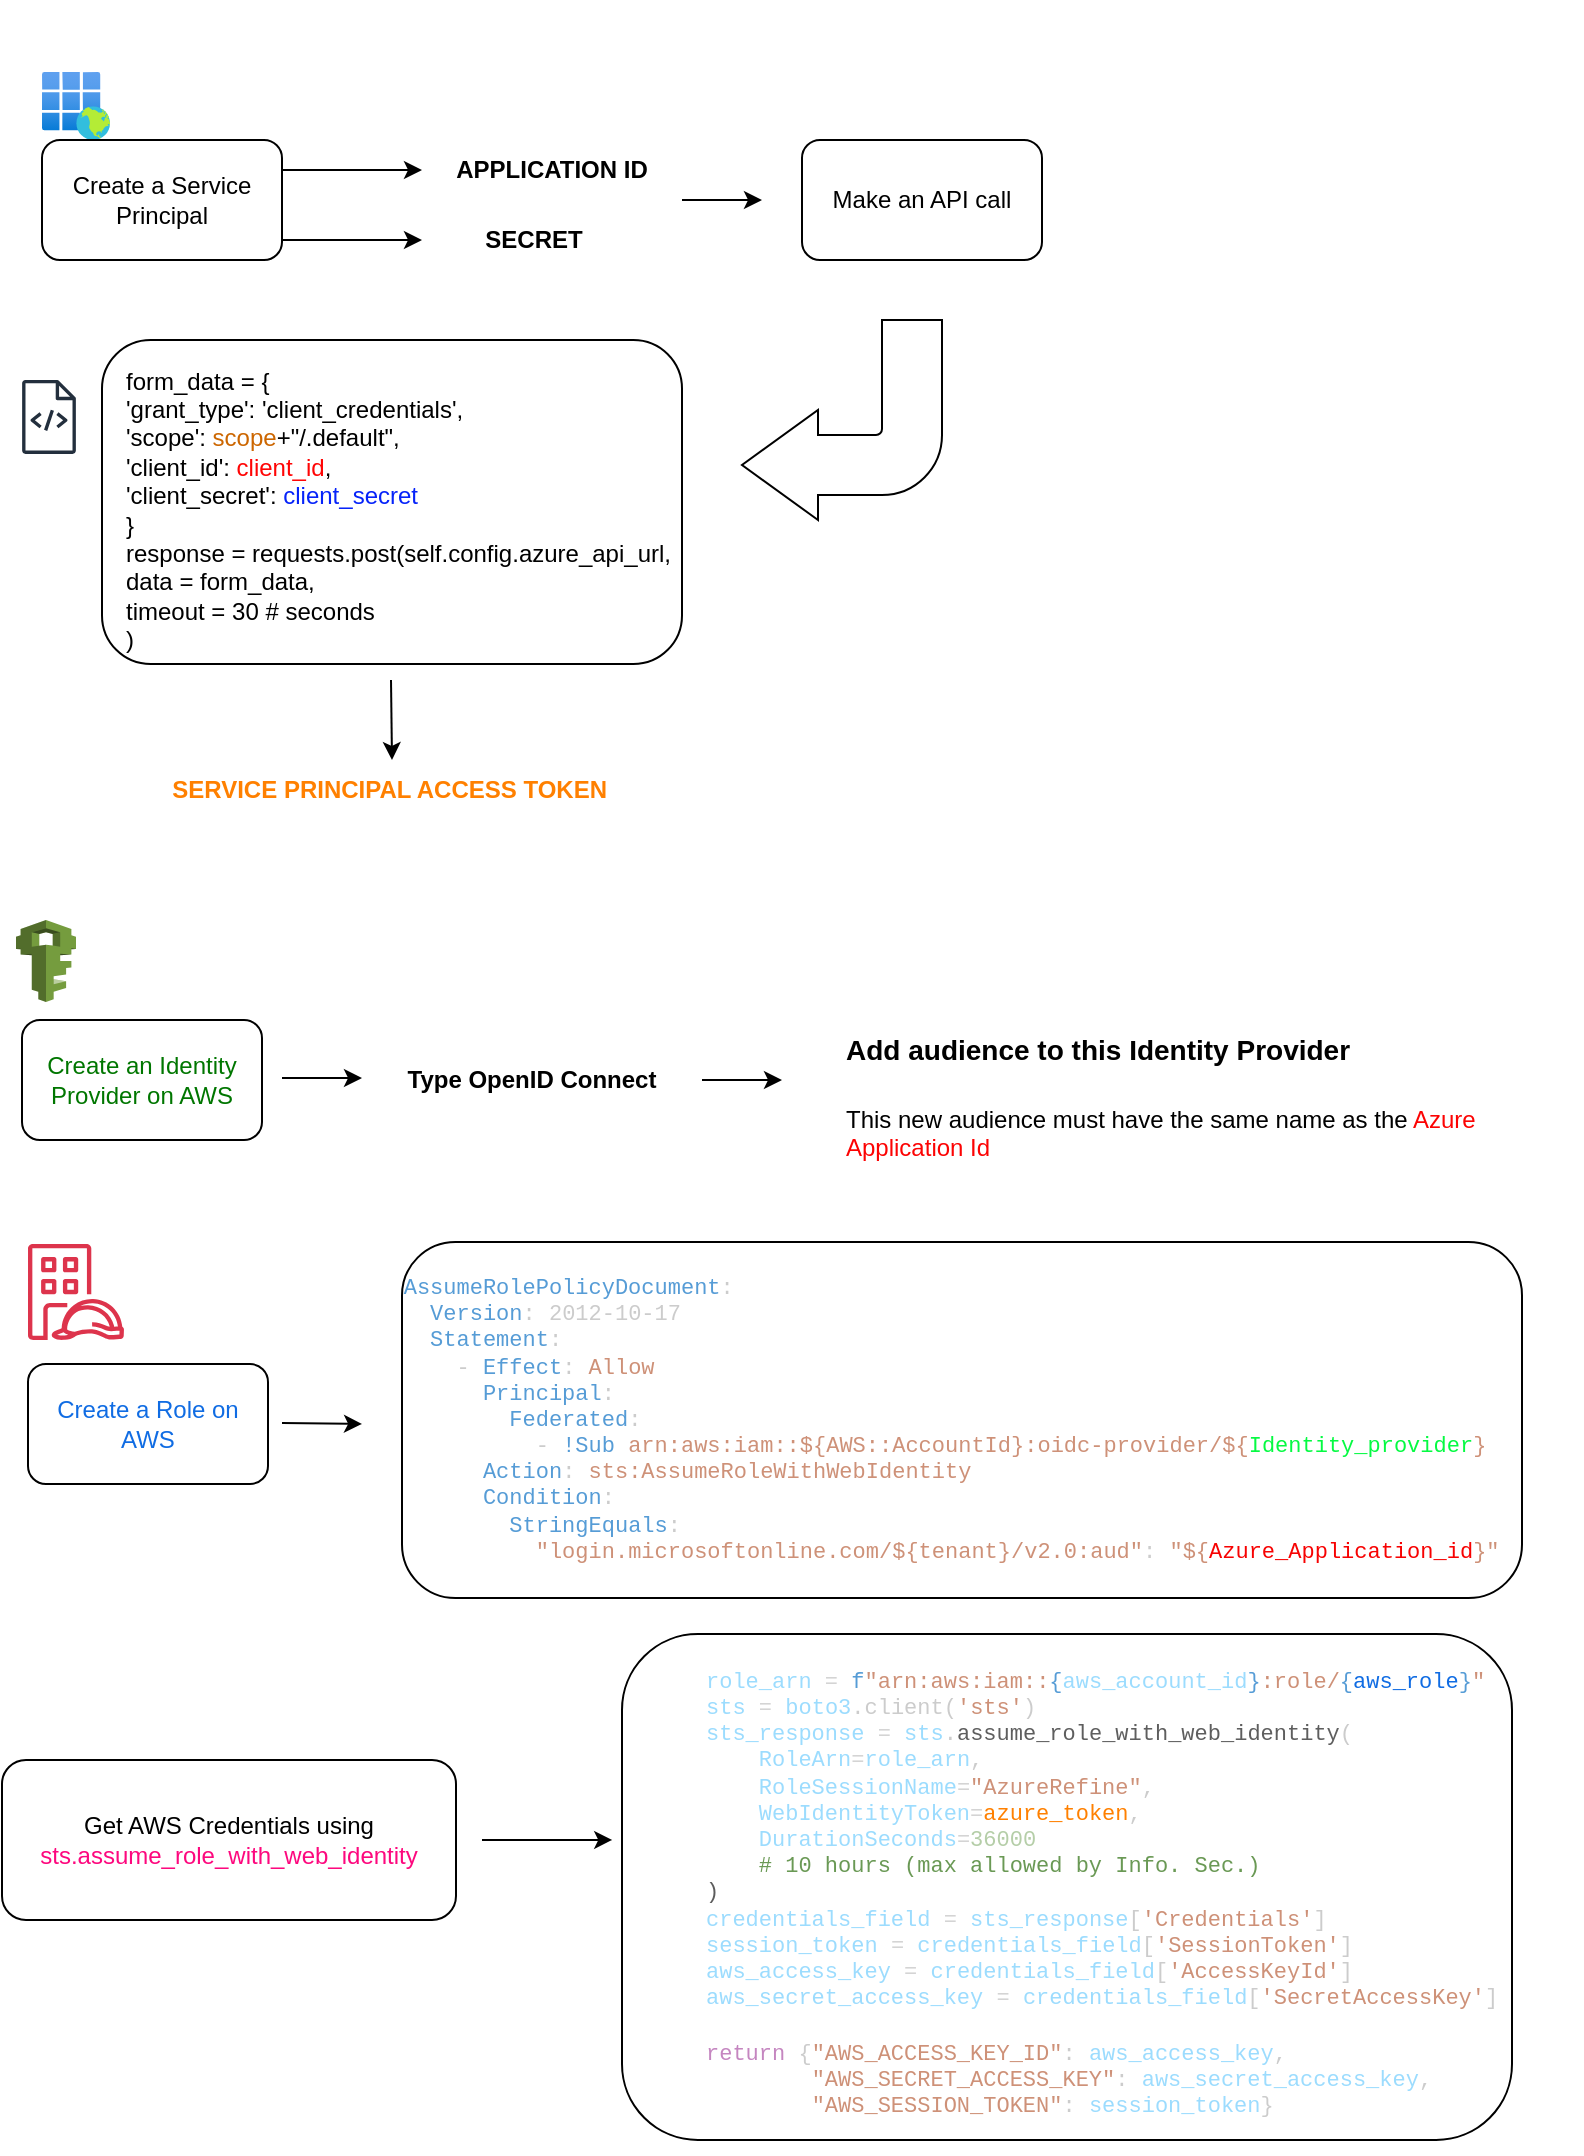 <mxfile version="24.7.17">
  <diagram name="Page-1" id="rgw7u6xFR-ZV7shGWzve">
    <mxGraphModel dx="1048" dy="609" grid="1" gridSize="10" guides="1" tooltips="1" connect="1" arrows="1" fold="1" page="1" pageScale="1" pageWidth="850" pageHeight="1100" math="0" shadow="0">
      <root>
        <mxCell id="0" />
        <mxCell id="1" parent="0" />
        <mxCell id="-ZoH8AaSv6jImLgKxDBK-58" value="" style="rounded=1;whiteSpace=wrap;html=1;" vertex="1" parent="1">
          <mxGeometry x="350" y="827" width="445" height="253" as="geometry" />
        </mxCell>
        <mxCell id="-ZoH8AaSv6jImLgKxDBK-57" value="" style="rounded=1;whiteSpace=wrap;html=1;" vertex="1" parent="1">
          <mxGeometry x="240" y="631" width="560" height="178" as="geometry" />
        </mxCell>
        <mxCell id="-ZoH8AaSv6jImLgKxDBK-38" value="&lt;div style=&quot;color: rgb(204, 204, 204); font-family: Consolas, &amp;quot;Courier New&amp;quot;, monospace; text-align: left; white-space: pre; font-size: 11px;&quot;&gt;&lt;font style=&quot;font-size: 11px;&quot;&gt;&amp;nbsp; &amp;nbsp; &amp;nbsp; &lt;span style=&quot;color: rgb(86, 156, 214);&quot;&gt;AssumeRolePolicyDocument&lt;/span&gt;:&lt;/font&gt;&lt;/div&gt;&lt;div style=&quot;color: rgb(204, 204, 204); font-family: Consolas, &amp;quot;Courier New&amp;quot;, monospace; text-align: left; white-space: pre; font-size: 11px;&quot;&gt;&lt;font style=&quot;font-size: 11px;&quot;&gt;&amp;nbsp; &amp;nbsp; &amp;nbsp; &amp;nbsp; &lt;span style=&quot;color: rgb(86, 156, 214);&quot;&gt;Version&lt;/span&gt;: 2012-10-17&lt;/font&gt;&lt;/div&gt;&lt;div style=&quot;color: rgb(204, 204, 204); font-family: Consolas, &amp;quot;Courier New&amp;quot;, monospace; text-align: left; white-space: pre; font-size: 11px;&quot;&gt;&lt;font style=&quot;font-size: 11px;&quot;&gt;&amp;nbsp; &amp;nbsp; &amp;nbsp; &amp;nbsp; &lt;span style=&quot;color: rgb(86, 156, 214);&quot;&gt;Statement&lt;/span&gt;:&lt;/font&gt;&lt;/div&gt;&lt;div style=&quot;color: rgb(204, 204, 204); font-family: Consolas, &amp;quot;Courier New&amp;quot;, monospace; text-align: left; white-space: pre; font-size: 11px;&quot;&gt;&lt;font style=&quot;font-size: 11px;&quot;&gt;&amp;nbsp; &amp;nbsp; &amp;nbsp; &amp;nbsp; &amp;nbsp; - &lt;span style=&quot;color: rgb(86, 156, 214);&quot;&gt;Effect&lt;/span&gt;: &lt;span style=&quot;color: rgb(206, 145, 120);&quot;&gt;Allow&lt;/span&gt;&lt;/font&gt;&lt;/div&gt;&lt;div style=&quot;color: rgb(204, 204, 204); font-family: Consolas, &amp;quot;Courier New&amp;quot;, monospace; text-align: left; white-space: pre; font-size: 11px;&quot;&gt;&lt;font style=&quot;font-size: 11px;&quot;&gt;&amp;nbsp; &amp;nbsp; &amp;nbsp; &amp;nbsp; &amp;nbsp; &amp;nbsp; &lt;span style=&quot;color: rgb(86, 156, 214);&quot;&gt;Principal&lt;/span&gt;:&lt;/font&gt;&lt;/div&gt;&lt;div style=&quot;color: rgb(204, 204, 204); font-family: Consolas, &amp;quot;Courier New&amp;quot;, monospace; text-align: left; white-space: pre; font-size: 11px;&quot;&gt;&lt;font style=&quot;font-size: 11px;&quot;&gt;&amp;nbsp; &amp;nbsp; &amp;nbsp; &amp;nbsp; &amp;nbsp; &amp;nbsp; &amp;nbsp; &lt;span style=&quot;color: rgb(86, 156, 214);&quot;&gt;Federated&lt;/span&gt;:&lt;/font&gt;&lt;/div&gt;&lt;div style=&quot;font-family: Consolas, &amp;quot;Courier New&amp;quot;, monospace; text-align: left; white-space: pre; font-size: 11px;&quot;&gt;&lt;font style=&quot;font-size: 11px;&quot;&gt;&lt;font color=&quot;#cccccc&quot;&gt;&amp;nbsp; &amp;nbsp; &amp;nbsp; &amp;nbsp; &amp;nbsp; &amp;nbsp; &amp;nbsp; &amp;nbsp; - &lt;/font&gt;&lt;span style=&quot;color: rgb(86, 156, 214);&quot;&gt;!Sub&lt;/span&gt;&lt;font color=&quot;#cccccc&quot;&gt; &lt;/font&gt;&lt;span style=&quot;color: rgb(206, 145, 120);&quot;&gt;arn:aws:iam::${AWS::AccountId}:oidc-provider/${&lt;/span&gt;&lt;font color=&quot;#05fa42&quot;&gt;Identity_provider&lt;/font&gt;&lt;span style=&quot;color: rgb(206, 145, 120);&quot;&gt;}&lt;/span&gt;&lt;/font&gt;&lt;/div&gt;&lt;div style=&quot;color: rgb(204, 204, 204); font-family: Consolas, &amp;quot;Courier New&amp;quot;, monospace; text-align: left; white-space: pre; font-size: 11px;&quot;&gt;&lt;font style=&quot;font-size: 11px;&quot;&gt;&amp;nbsp; &amp;nbsp; &amp;nbsp; &amp;nbsp; &amp;nbsp; &amp;nbsp; &lt;span style=&quot;color: rgb(86, 156, 214);&quot;&gt;Action&lt;/span&gt;: &lt;span style=&quot;color: rgb(206, 145, 120);&quot;&gt;sts:AssumeRoleWithWebIdentity&lt;/span&gt;&lt;/font&gt;&lt;/div&gt;&lt;div style=&quot;color: rgb(204, 204, 204); font-family: Consolas, &amp;quot;Courier New&amp;quot;, monospace; text-align: left; white-space: pre; font-size: 11px;&quot;&gt;&lt;font style=&quot;font-size: 11px;&quot;&gt;&amp;nbsp; &amp;nbsp; &amp;nbsp; &amp;nbsp; &amp;nbsp; &amp;nbsp; &lt;span style=&quot;color: rgb(86, 156, 214);&quot;&gt;Condition&lt;/span&gt;:&lt;/font&gt;&lt;/div&gt;&lt;div style=&quot;color: rgb(204, 204, 204); font-family: Consolas, &amp;quot;Courier New&amp;quot;, monospace; text-align: left; white-space: pre; font-size: 11px;&quot;&gt;&lt;font style=&quot;font-size: 11px;&quot;&gt;&amp;nbsp; &amp;nbsp; &amp;nbsp; &amp;nbsp; &amp;nbsp; &amp;nbsp; &amp;nbsp; &lt;span style=&quot;color: rgb(86, 156, 214);&quot;&gt;StringEquals&lt;/span&gt;:&lt;/font&gt;&lt;/div&gt;&lt;div style=&quot;font-family: Consolas, &amp;quot;Courier New&amp;quot;, monospace; text-align: left; white-space: pre; font-size: 11px;&quot;&gt;&lt;font style=&quot;font-size: 11px;&quot;&gt;&lt;font color=&quot;#cccccc&quot;&gt;&amp;nbsp; &amp;nbsp; &amp;nbsp; &amp;nbsp; &amp;nbsp; &amp;nbsp; &amp;nbsp; &amp;nbsp; &lt;/font&gt;&lt;span style=&quot;color: rgb(206, 145, 120);&quot;&gt;&quot;login.microsoftonline.com/${tenant}/v2.0:aud&quot;&lt;/span&gt;&lt;font color=&quot;#cccccc&quot;&gt;: &lt;/font&gt;&lt;span style=&quot;color: rgb(206, 145, 120);&quot;&gt;&quot;${&lt;/span&gt;&lt;font color=&quot;#f70202&quot;&gt;Azure_Application_id&lt;/font&gt;&lt;span style=&quot;color: rgb(206, 145, 120);&quot;&gt;}&quot;&lt;/span&gt;&lt;/font&gt;&lt;/div&gt;" style="text;html=1;align=center;verticalAlign=middle;whiteSpace=wrap;rounded=0;" vertex="1" parent="1">
          <mxGeometry x="190" y="615" width="610" height="210" as="geometry" />
        </mxCell>
        <mxCell id="-ZoH8AaSv6jImLgKxDBK-23" value="" style="rounded=1;whiteSpace=wrap;html=1;" vertex="1" parent="1">
          <mxGeometry x="90" y="180" width="290" height="162" as="geometry" />
        </mxCell>
        <mxCell id="-ZoH8AaSv6jImLgKxDBK-1" value="" style="image;aspect=fixed;html=1;points=[];align=center;fontSize=12;image=img/lib/azure2/identity/Enterprise_Applications.svg;" vertex="1" parent="1">
          <mxGeometry x="60" y="46" width="34" height="34" as="geometry" />
        </mxCell>
        <mxCell id="-ZoH8AaSv6jImLgKxDBK-2" value="Create a Service Principal" style="rounded=1;whiteSpace=wrap;html=1;" vertex="1" parent="1">
          <mxGeometry x="60" y="80" width="120" height="60" as="geometry" />
        </mxCell>
        <mxCell id="-ZoH8AaSv6jImLgKxDBK-4" value="" style="endArrow=classic;html=1;rounded=0;exitX=1;exitY=0.25;exitDx=0;exitDy=0;" edge="1" parent="1" source="-ZoH8AaSv6jImLgKxDBK-2">
          <mxGeometry width="50" height="50" relative="1" as="geometry">
            <mxPoint x="380" y="270" as="sourcePoint" />
            <mxPoint x="250" y="95" as="targetPoint" />
          </mxGeometry>
        </mxCell>
        <mxCell id="-ZoH8AaSv6jImLgKxDBK-5" value="" style="endArrow=classic;html=1;rounded=0;exitX=1;exitY=0.25;exitDx=0;exitDy=0;" edge="1" parent="1">
          <mxGeometry width="50" height="50" relative="1" as="geometry">
            <mxPoint x="180" y="130" as="sourcePoint" />
            <mxPoint x="250" y="130" as="targetPoint" />
          </mxGeometry>
        </mxCell>
        <mxCell id="-ZoH8AaSv6jImLgKxDBK-7" value="&lt;b&gt;APPLICATION ID&lt;/b&gt;" style="text;html=1;align=center;verticalAlign=middle;whiteSpace=wrap;rounded=0;" vertex="1" parent="1">
          <mxGeometry x="250" y="80" width="130" height="30" as="geometry" />
        </mxCell>
        <mxCell id="-ZoH8AaSv6jImLgKxDBK-8" value="&lt;b&gt;SECRET&lt;/b&gt;" style="text;html=1;align=center;verticalAlign=middle;whiteSpace=wrap;rounded=0;" vertex="1" parent="1">
          <mxGeometry x="241" y="115" width="130" height="30" as="geometry" />
        </mxCell>
        <mxCell id="-ZoH8AaSv6jImLgKxDBK-19" value="" style="sketch=0;outlineConnect=0;fontColor=#232F3E;gradientColor=none;fillColor=#232F3D;strokeColor=none;dashed=0;verticalLabelPosition=bottom;verticalAlign=top;align=center;html=1;fontSize=12;fontStyle=0;aspect=fixed;pointerEvents=1;shape=mxgraph.aws4.source_code;" vertex="1" parent="1">
          <mxGeometry x="50" y="200" width="27" height="36.95" as="geometry" />
        </mxCell>
        <mxCell id="-ZoH8AaSv6jImLgKxDBK-21" value="form_data = {&lt;br&gt;                &#39;grant_type&#39;: &#39;client_credentials&#39;,&lt;br&gt;                &#39;scope&#39;: &lt;font color=&quot;#cc6600&quot;&gt;scope&lt;/font&gt;+&quot;/.default&quot;,&lt;br&gt;                &#39;client_id&#39;: &lt;font color=&quot;#ff0505&quot;&gt;client_id&lt;/font&gt;,&lt;br&gt;                &#39;client_secret&#39;: &lt;font color=&quot;#0623f9&quot;&gt;client_secret&lt;/font&gt;&lt;br&gt;            }&lt;br&gt;            response = requests.post(self.config.azure_api_url,&lt;br&gt;                data = form_data,&lt;br&gt;                timeout = 30 # seconds&lt;br&gt;            )" style="text;html=1;align=left;verticalAlign=middle;whiteSpace=wrap;rounded=0;" vertex="1" parent="1">
          <mxGeometry x="100" y="180" width="280" height="170" as="geometry" />
        </mxCell>
        <mxCell id="-ZoH8AaSv6jImLgKxDBK-24" value="" style="html=1;shadow=0;dashed=0;align=center;verticalAlign=middle;shape=mxgraph.arrows2.bendArrow;dy=15;dx=38;notch=0;arrowHead=55;rounded=1;rotation=-180;" vertex="1" parent="1">
          <mxGeometry x="410" y="170" width="100" height="100" as="geometry" />
        </mxCell>
        <mxCell id="-ZoH8AaSv6jImLgKxDBK-25" value="Make an API call" style="rounded=1;whiteSpace=wrap;html=1;" vertex="1" parent="1">
          <mxGeometry x="440" y="80" width="120" height="60" as="geometry" />
        </mxCell>
        <mxCell id="-ZoH8AaSv6jImLgKxDBK-26" value="" style="endArrow=classic;html=1;rounded=0;exitX=1;exitY=1;exitDx=0;exitDy=0;" edge="1" parent="1" source="-ZoH8AaSv6jImLgKxDBK-7">
          <mxGeometry width="50" height="50" relative="1" as="geometry">
            <mxPoint x="360" y="150" as="sourcePoint" />
            <mxPoint x="420" y="110" as="targetPoint" />
          </mxGeometry>
        </mxCell>
        <mxCell id="-ZoH8AaSv6jImLgKxDBK-28" value="" style="endArrow=classic;html=1;rounded=0;" edge="1" parent="1">
          <mxGeometry width="50" height="50" relative="1" as="geometry">
            <mxPoint x="234.5" y="350" as="sourcePoint" />
            <mxPoint x="235" y="390" as="targetPoint" />
          </mxGeometry>
        </mxCell>
        <mxCell id="-ZoH8AaSv6jImLgKxDBK-30" value="&lt;b&gt;&lt;font color=&quot;#ff8000&quot;&gt;SERVICE PRINCIPAL ACCESS TOKEN&amp;nbsp;&lt;/font&gt;&lt;/b&gt;" style="text;html=1;align=center;verticalAlign=middle;whiteSpace=wrap;rounded=0;" vertex="1" parent="1">
          <mxGeometry x="112.5" y="390" width="245" height="30" as="geometry" />
        </mxCell>
        <mxCell id="-ZoH8AaSv6jImLgKxDBK-32" value="" style="shape=image;verticalLabelPosition=bottom;labelBackgroundColor=default;verticalAlign=top;aspect=fixed;imageAspect=0;image=https://swimburger.net/media/ppnn3pcl/azure.png;" vertex="1" parent="1">
          <mxGeometry x="690" y="10" width="60" height="60" as="geometry" />
        </mxCell>
        <mxCell id="-ZoH8AaSv6jImLgKxDBK-33" value="" style="sketch=0;outlineConnect=0;fontColor=#232F3E;gradientColor=none;fillColor=#DD344C;strokeColor=none;dashed=0;verticalLabelPosition=bottom;verticalAlign=top;align=center;html=1;fontSize=12;fontStyle=0;aspect=fixed;pointerEvents=1;shape=mxgraph.aws4.identity_access_management_iam_roles_anywhere;" vertex="1" parent="1">
          <mxGeometry x="53" y="632" width="48" height="48" as="geometry" />
        </mxCell>
        <mxCell id="-ZoH8AaSv6jImLgKxDBK-34" value="&lt;font color=&quot;#106ce3&quot;&gt;Create a Role on AWS&lt;/font&gt;" style="rounded=1;whiteSpace=wrap;html=1;" vertex="1" parent="1">
          <mxGeometry x="53" y="692" width="120" height="60" as="geometry" />
        </mxCell>
        <mxCell id="-ZoH8AaSv6jImLgKxDBK-35" value="" style="endArrow=classic;html=1;rounded=0;exitX=1;exitY=0.25;exitDx=0;exitDy=0;" edge="1" parent="1">
          <mxGeometry width="50" height="50" relative="1" as="geometry">
            <mxPoint x="180" y="721.52" as="sourcePoint" />
            <mxPoint x="220" y="722" as="targetPoint" />
          </mxGeometry>
        </mxCell>
        <mxCell id="-ZoH8AaSv6jImLgKxDBK-41" value="&lt;font color=&quot;#007600&quot;&gt;Create an Identity Provider on AWS&lt;/font&gt;" style="rounded=1;whiteSpace=wrap;html=1;" vertex="1" parent="1">
          <mxGeometry x="50" y="520" width="120" height="60" as="geometry" />
        </mxCell>
        <mxCell id="-ZoH8AaSv6jImLgKxDBK-42" value="" style="outlineConnect=0;dashed=0;verticalLabelPosition=bottom;verticalAlign=top;align=center;html=1;shape=mxgraph.aws3.iam;fillColor=#759C3E;gradientColor=none;" vertex="1" parent="1">
          <mxGeometry x="47" y="470" width="30" height="41" as="geometry" />
        </mxCell>
        <mxCell id="-ZoH8AaSv6jImLgKxDBK-45" value="" style="endArrow=classic;html=1;rounded=0;exitX=1;exitY=1;exitDx=0;exitDy=0;" edge="1" parent="1">
          <mxGeometry width="50" height="50" relative="1" as="geometry">
            <mxPoint x="180" y="549" as="sourcePoint" />
            <mxPoint x="220" y="549" as="targetPoint" />
          </mxGeometry>
        </mxCell>
        <mxCell id="-ZoH8AaSv6jImLgKxDBK-46" value="&lt;b&gt;Type OpenID Connect&lt;/b&gt;" style="text;html=1;align=center;verticalAlign=middle;whiteSpace=wrap;rounded=0;" vertex="1" parent="1">
          <mxGeometry x="230" y="535" width="150" height="30" as="geometry" />
        </mxCell>
        <mxCell id="-ZoH8AaSv6jImLgKxDBK-47" value="" style="endArrow=classic;html=1;rounded=0;exitX=1;exitY=1;exitDx=0;exitDy=0;" edge="1" parent="1">
          <mxGeometry width="50" height="50" relative="1" as="geometry">
            <mxPoint x="390" y="550" as="sourcePoint" />
            <mxPoint x="430" y="550" as="targetPoint" />
          </mxGeometry>
        </mxCell>
        <mxCell id="-ZoH8AaSv6jImLgKxDBK-49" value="&lt;h1 style=&quot;margin-top: 0px;&quot;&gt;&lt;font style=&quot;font-size: 14px;&quot;&gt;Add audience to this Identity Provider&lt;/font&gt;&lt;br&gt;&lt;/h1&gt;&lt;p&gt;This new audience must have the same name as the &lt;font color=&quot;#fc0303&quot;&gt;Azure Application Id&lt;/font&gt;&lt;br&gt;&lt;/p&gt;" style="text;html=1;whiteSpace=wrap;overflow=hidden;rounded=0;" vertex="1" parent="1">
          <mxGeometry x="460" y="511" width="360" height="120" as="geometry" />
        </mxCell>
        <mxCell id="-ZoH8AaSv6jImLgKxDBK-50" value="" style="shape=image;verticalLabelPosition=bottom;labelBackgroundColor=default;verticalAlign=top;aspect=fixed;imageAspect=0;image=https://www.pngplay.com/wp-content/uploads/3/Amazon-Web-Services-AWS-Logo-Transparent-PNG.png;" vertex="1" parent="1">
          <mxGeometry x="645" y="380" width="120" height="72" as="geometry" />
        </mxCell>
        <mxCell id="-ZoH8AaSv6jImLgKxDBK-51" value="&lt;div style=&quot;&quot;&gt;&lt;span style=&quot;background-color: initial;&quot;&gt;Get AWS Credentials using &lt;font color=&quot;#fd087e&quot;&gt;sts.assume_role_with_web_identity&lt;/font&gt;&lt;/span&gt;&lt;/div&gt;" style="rounded=1;whiteSpace=wrap;html=1;align=center;" vertex="1" parent="1">
          <mxGeometry x="40" y="890" width="227" height="80" as="geometry" />
        </mxCell>
        <mxCell id="-ZoH8AaSv6jImLgKxDBK-56" value="&lt;div style=&quot;font-family: Consolas, &amp;quot;Courier New&amp;quot;, monospace; white-space: pre; font-size: 11px;&quot;&gt;&lt;font style=&quot;font-size: 11px;&quot;&gt;&lt;span style=&quot;color: rgb(156, 220, 254);&quot;&gt;role_arn&lt;/span&gt;&lt;font color=&quot;#cccccc&quot;&gt; &lt;/font&gt;&lt;span style=&quot;color: rgb(212, 212, 212);&quot;&gt;=&lt;/span&gt;&lt;font color=&quot;#cccccc&quot;&gt; &lt;/font&gt;&lt;span style=&quot;color: rgb(86, 156, 214);&quot;&gt;f&lt;/span&gt;&lt;span style=&quot;color: rgb(206, 145, 120);&quot;&gt;&quot;arn:aws:iam::&lt;/span&gt;&lt;span style=&quot;color: rgb(86, 156, 214);&quot;&gt;{&lt;/span&gt;&lt;span style=&quot;color: rgb(156, 220, 254);&quot;&gt;aws_account_id&lt;/span&gt;&lt;span style=&quot;color: rgb(86, 156, 214);&quot;&gt;}&lt;/span&gt;&lt;span style=&quot;color: rgb(206, 145, 120);&quot;&gt;:role/&lt;/span&gt;&lt;span style=&quot;color: rgb(86, 156, 214);&quot;&gt;{&lt;/span&gt;&lt;font color=&quot;#106ce3&quot;&gt;aws_role&lt;/font&gt;&lt;span style=&quot;color: rgb(86, 156, 214);&quot;&gt;}&lt;/span&gt;&lt;span style=&quot;color: rgb(206, 145, 120);&quot;&gt;&quot;&lt;/span&gt;&lt;/font&gt;&lt;/div&gt;&lt;div style=&quot;color: rgb(204, 204, 204); font-family: Consolas, &amp;quot;Courier New&amp;quot;, monospace; white-space: pre; font-size: 11px;&quot;&gt;&lt;font style=&quot;font-size: 11px;&quot;&gt;&lt;span style=&quot;color: rgb(156, 220, 254);&quot;&gt;sts&lt;/span&gt; &lt;span style=&quot;color: rgb(212, 212, 212);&quot;&gt;=&lt;/span&gt; &lt;span style=&quot;color: rgb(156, 220, 254);&quot;&gt;boto3&lt;/span&gt;.client(&lt;span style=&quot;color: rgb(206, 145, 120);&quot;&gt;&#39;sts&#39;&lt;/span&gt;)&lt;/font&gt;&lt;/div&gt;&lt;div style=&quot;font-family: Consolas, &amp;quot;Courier New&amp;quot;, monospace; white-space: pre; font-size: 11px;&quot;&gt;&lt;font style=&quot;font-size: 11px;&quot;&gt;&lt;span style=&quot;color: rgb(156, 220, 254);&quot;&gt;sts_response&lt;/span&gt;&lt;font color=&quot;#cccccc&quot;&gt; &lt;/font&gt;&lt;span style=&quot;color: rgb(212, 212, 212);&quot;&gt;=&lt;/span&gt;&lt;font color=&quot;#cccccc&quot;&gt; &lt;/font&gt;&lt;span style=&quot;color: rgb(156, 220, 254);&quot;&gt;sts&lt;/span&gt;&lt;font color=&quot;#cccccc&quot;&gt;.&lt;/font&gt;&lt;font color=&quot;#5e5e5e&quot;&gt;assume_role_with_web_identity&lt;/font&gt;&lt;font color=&quot;#cccccc&quot;&gt;(&lt;/font&gt;&lt;/font&gt;&lt;/div&gt;&lt;div style=&quot;color: rgb(204, 204, 204); font-family: Consolas, &amp;quot;Courier New&amp;quot;, monospace; white-space: pre; font-size: 11px;&quot;&gt;&lt;font style=&quot;font-size: 11px;&quot;&gt;&amp;nbsp; &amp;nbsp; &lt;span style=&quot;color: rgb(156, 220, 254);&quot;&gt;RoleArn&lt;/span&gt;&lt;span style=&quot;color: rgb(212, 212, 212);&quot;&gt;=&lt;/span&gt;&lt;span style=&quot;color: rgb(156, 220, 254);&quot;&gt;role_arn&lt;/span&gt;,&lt;/font&gt;&lt;/div&gt;&lt;div style=&quot;color: rgb(204, 204, 204); font-family: Consolas, &amp;quot;Courier New&amp;quot;, monospace; white-space: pre; font-size: 11px;&quot;&gt;&lt;font style=&quot;font-size: 11px;&quot;&gt;&amp;nbsp; &amp;nbsp; &lt;span style=&quot;color: rgb(156, 220, 254);&quot;&gt;RoleSessionName&lt;/span&gt;&lt;span style=&quot;color: rgb(212, 212, 212);&quot;&gt;=&lt;/span&gt;&lt;span style=&quot;color: rgb(206, 145, 120);&quot;&gt;&quot;AzureRefine&quot;&lt;/span&gt;,&lt;/font&gt;&lt;/div&gt;&lt;div style=&quot;font-family: Consolas, &amp;quot;Courier New&amp;quot;, monospace; white-space: pre; font-size: 11px;&quot;&gt;&lt;font style=&quot;font-size: 11px;&quot;&gt;&lt;font color=&quot;#cccccc&quot;&gt;&amp;nbsp; &amp;nbsp; &lt;/font&gt;&lt;span style=&quot;color: rgb(156, 220, 254);&quot;&gt;WebIdentityToken&lt;/span&gt;&lt;span style=&quot;color: rgb(212, 212, 212);&quot;&gt;=&lt;/span&gt;&lt;font color=&quot;#ff8000&quot;&gt;azure_token&lt;/font&gt;&lt;font color=&quot;#cccccc&quot;&gt;,&lt;/font&gt;&lt;/font&gt;&lt;/div&gt;&lt;div style=&quot;color: rgb(204, 204, 204); font-family: Consolas, &amp;quot;Courier New&amp;quot;, monospace; white-space: pre; font-size: 11px;&quot;&gt;&lt;font style=&quot;font-size: 11px;&quot;&gt;&amp;nbsp; &amp;nbsp; &lt;span style=&quot;color: rgb(156, 220, 254);&quot;&gt;DurationSeconds&lt;/span&gt;&lt;span style=&quot;color: rgb(212, 212, 212);&quot;&gt;=&lt;/span&gt;&lt;span style=&quot;color: rgb(181, 206, 168);&quot;&gt;36000&lt;/span&gt; &amp;nbsp; &amp;nbsp; &amp;nbsp; &lt;/font&gt;&lt;/div&gt;&lt;div style=&quot;color: rgb(204, 204, 204); font-family: Consolas, &amp;quot;Courier New&amp;quot;, monospace; white-space: pre; font-size: 11px;&quot;&gt;&lt;font style=&quot;font-size: 11px;&quot;&gt;&amp;nbsp; &amp;nbsp; &lt;span style=&quot;color: rgb(106, 153, 85);&quot;&gt;# 10 hours (max allowed by Info. Sec.)&lt;/span&gt;&lt;/font&gt;&lt;/div&gt;&lt;div style=&quot;font-family: Consolas, &amp;quot;Courier New&amp;quot;, monospace; white-space: pre; font-size: 11px;&quot;&gt;&lt;font color=&quot;#5c5c5c&quot; style=&quot;font-size: 11px;&quot;&gt;)&lt;/font&gt;&lt;/div&gt;&lt;div style=&quot;color: rgb(204, 204, 204); font-family: Consolas, &amp;quot;Courier New&amp;quot;, monospace; white-space: pre; font-size: 11px;&quot;&gt;&lt;font style=&quot;font-size: 11px;&quot;&gt;&lt;span style=&quot;color: rgb(156, 220, 254);&quot;&gt;credentials_field&lt;/span&gt; &lt;span style=&quot;color: rgb(212, 212, 212);&quot;&gt;=&lt;/span&gt; &lt;span style=&quot;color: rgb(156, 220, 254);&quot;&gt;sts_response&lt;/span&gt;[&lt;span style=&quot;color: rgb(206, 145, 120);&quot;&gt;&#39;Credentials&#39;&lt;/span&gt;]&lt;/font&gt;&lt;/div&gt;&lt;div style=&quot;color: rgb(204, 204, 204); font-family: Consolas, &amp;quot;Courier New&amp;quot;, monospace; white-space: pre; font-size: 11px;&quot;&gt;&lt;font style=&quot;font-size: 11px;&quot;&gt;&lt;span style=&quot;color: rgb(156, 220, 254);&quot;&gt;session_token&lt;/span&gt; &lt;span style=&quot;color: rgb(212, 212, 212);&quot;&gt;=&lt;/span&gt; &lt;span style=&quot;color: rgb(156, 220, 254);&quot;&gt;credentials_field&lt;/span&gt;[&lt;span style=&quot;color: rgb(206, 145, 120);&quot;&gt;&#39;SessionToken&#39;&lt;/span&gt;]&lt;/font&gt;&lt;/div&gt;&lt;div style=&quot;color: rgb(204, 204, 204); font-family: Consolas, &amp;quot;Courier New&amp;quot;, monospace; white-space: pre; font-size: 11px;&quot;&gt;&lt;font style=&quot;font-size: 11px;&quot;&gt;&lt;span style=&quot;color: rgb(156, 220, 254);&quot;&gt;aws_access_key&lt;/span&gt; &lt;span style=&quot;color: rgb(212, 212, 212);&quot;&gt;=&lt;/span&gt; &lt;span style=&quot;color: rgb(156, 220, 254);&quot;&gt;credentials_field&lt;/span&gt;[&lt;span style=&quot;color: rgb(206, 145, 120);&quot;&gt;&#39;AccessKeyId&#39;&lt;/span&gt;]&lt;/font&gt;&lt;/div&gt;&lt;div style=&quot;color: rgb(204, 204, 204); font-family: Consolas, &amp;quot;Courier New&amp;quot;, monospace; white-space: pre; font-size: 11px;&quot;&gt;&lt;font style=&quot;font-size: 11px;&quot;&gt;&lt;span style=&quot;color: rgb(156, 220, 254);&quot;&gt;aws_secret_access_key&lt;/span&gt; &lt;span style=&quot;color: rgb(212, 212, 212);&quot;&gt;=&lt;/span&gt; &lt;span style=&quot;color: rgb(156, 220, 254);&quot;&gt;credentials_field&lt;/span&gt;[&lt;span style=&quot;color: rgb(206, 145, 120);&quot;&gt;&#39;SecretAccessKey&#39;&lt;/span&gt;]&lt;/font&gt;&lt;/div&gt;&lt;font style=&quot;font-size: 11px;&quot;&gt;&lt;br style=&quot;color: rgb(204, 204, 204); font-family: Consolas, &amp;quot;Courier New&amp;quot;, monospace; white-space: pre;&quot;&gt;&lt;/font&gt;&lt;div style=&quot;color: rgb(204, 204, 204); font-family: Consolas, &amp;quot;Courier New&amp;quot;, monospace; white-space: pre; font-size: 11px;&quot;&gt;&lt;font style=&quot;font-size: 11px;&quot;&gt;&lt;span style=&quot;color: rgb(197, 134, 192);&quot;&gt;return&lt;/span&gt; {&lt;span style=&quot;color: rgb(206, 145, 120);&quot;&gt;&quot;AWS_ACCESS_KEY_ID&quot;&lt;/span&gt;: &lt;span style=&quot;color: rgb(156, 220, 254);&quot;&gt;aws_access_key&lt;/span&gt;,&lt;/font&gt;&lt;/div&gt;&lt;div style=&quot;color: rgb(204, 204, 204); font-family: Consolas, &amp;quot;Courier New&amp;quot;, monospace; white-space: pre; font-size: 11px;&quot;&gt;&lt;font style=&quot;font-size: 11px;&quot;&gt;&amp;nbsp; &amp;nbsp; &amp;nbsp; &amp;nbsp; &lt;span style=&quot;color: rgb(206, 145, 120);&quot;&gt;&quot;AWS_SECRET_ACCESS_KEY&quot;&lt;/span&gt;: &lt;span style=&quot;color: rgb(156, 220, 254);&quot;&gt;aws_secret_access_key&lt;/span&gt;,&lt;/font&gt;&lt;/div&gt;&lt;div style=&quot;color: rgb(204, 204, 204); font-family: Consolas, &amp;quot;Courier New&amp;quot;, monospace; white-space: pre; font-size: 11px;&quot;&gt;&lt;font style=&quot;font-size: 11px;&quot;&gt;&amp;nbsp; &amp;nbsp; &amp;nbsp; &amp;nbsp; &lt;span style=&quot;color: rgb(206, 145, 120);&quot;&gt;&quot;AWS_SESSION_TOKEN&quot;&lt;/span&gt;: &lt;span style=&quot;color: rgb(156, 220, 254);&quot;&gt;session_token&lt;/span&gt;}&lt;/font&gt;&lt;/div&gt;" style="text;html=1;align=left;verticalAlign=middle;whiteSpace=wrap;rounded=0;" vertex="1" parent="1">
          <mxGeometry x="390" y="827" width="440" height="260" as="geometry" />
        </mxCell>
        <mxCell id="-ZoH8AaSv6jImLgKxDBK-59" value="" style="endArrow=classic;html=1;rounded=0;exitX=1;exitY=0.25;exitDx=0;exitDy=0;entryX=-0.011;entryY=0.407;entryDx=0;entryDy=0;entryPerimeter=0;" edge="1" parent="1" target="-ZoH8AaSv6jImLgKxDBK-58">
          <mxGeometry width="50" height="50" relative="1" as="geometry">
            <mxPoint x="280" y="930" as="sourcePoint" />
            <mxPoint x="290" y="1018.48" as="targetPoint" />
          </mxGeometry>
        </mxCell>
      </root>
    </mxGraphModel>
  </diagram>
</mxfile>
